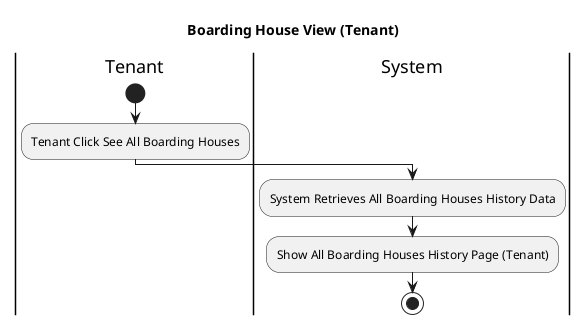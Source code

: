 @startuml
title Boarding House View (Tenant)
|Tenant|
start 
    :Tenant Click See All Boarding Houses;

|System|
    :System Retrieves All Boarding Houses History Data;
    :Show All Boarding Houses History Page (Tenant);
    stop

@enduml